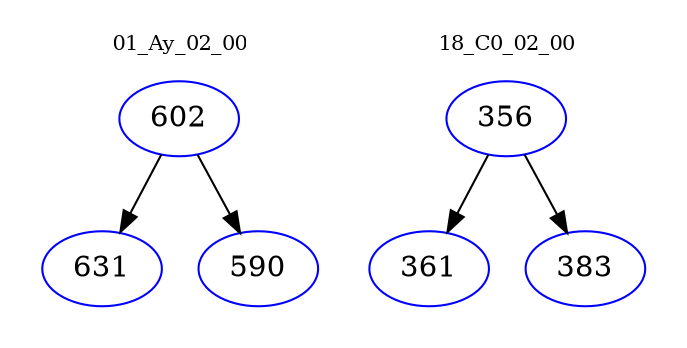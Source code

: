 digraph{
subgraph cluster_0 {
color = white
label = "01_Ay_02_00";
fontsize=10;
T0_602 [label="602", color="blue"]
T0_602 -> T0_631 [color="black"]
T0_631 [label="631", color="blue"]
T0_602 -> T0_590 [color="black"]
T0_590 [label="590", color="blue"]
}
subgraph cluster_1 {
color = white
label = "18_C0_02_00";
fontsize=10;
T1_356 [label="356", color="blue"]
T1_356 -> T1_361 [color="black"]
T1_361 [label="361", color="blue"]
T1_356 -> T1_383 [color="black"]
T1_383 [label="383", color="blue"]
}
}
